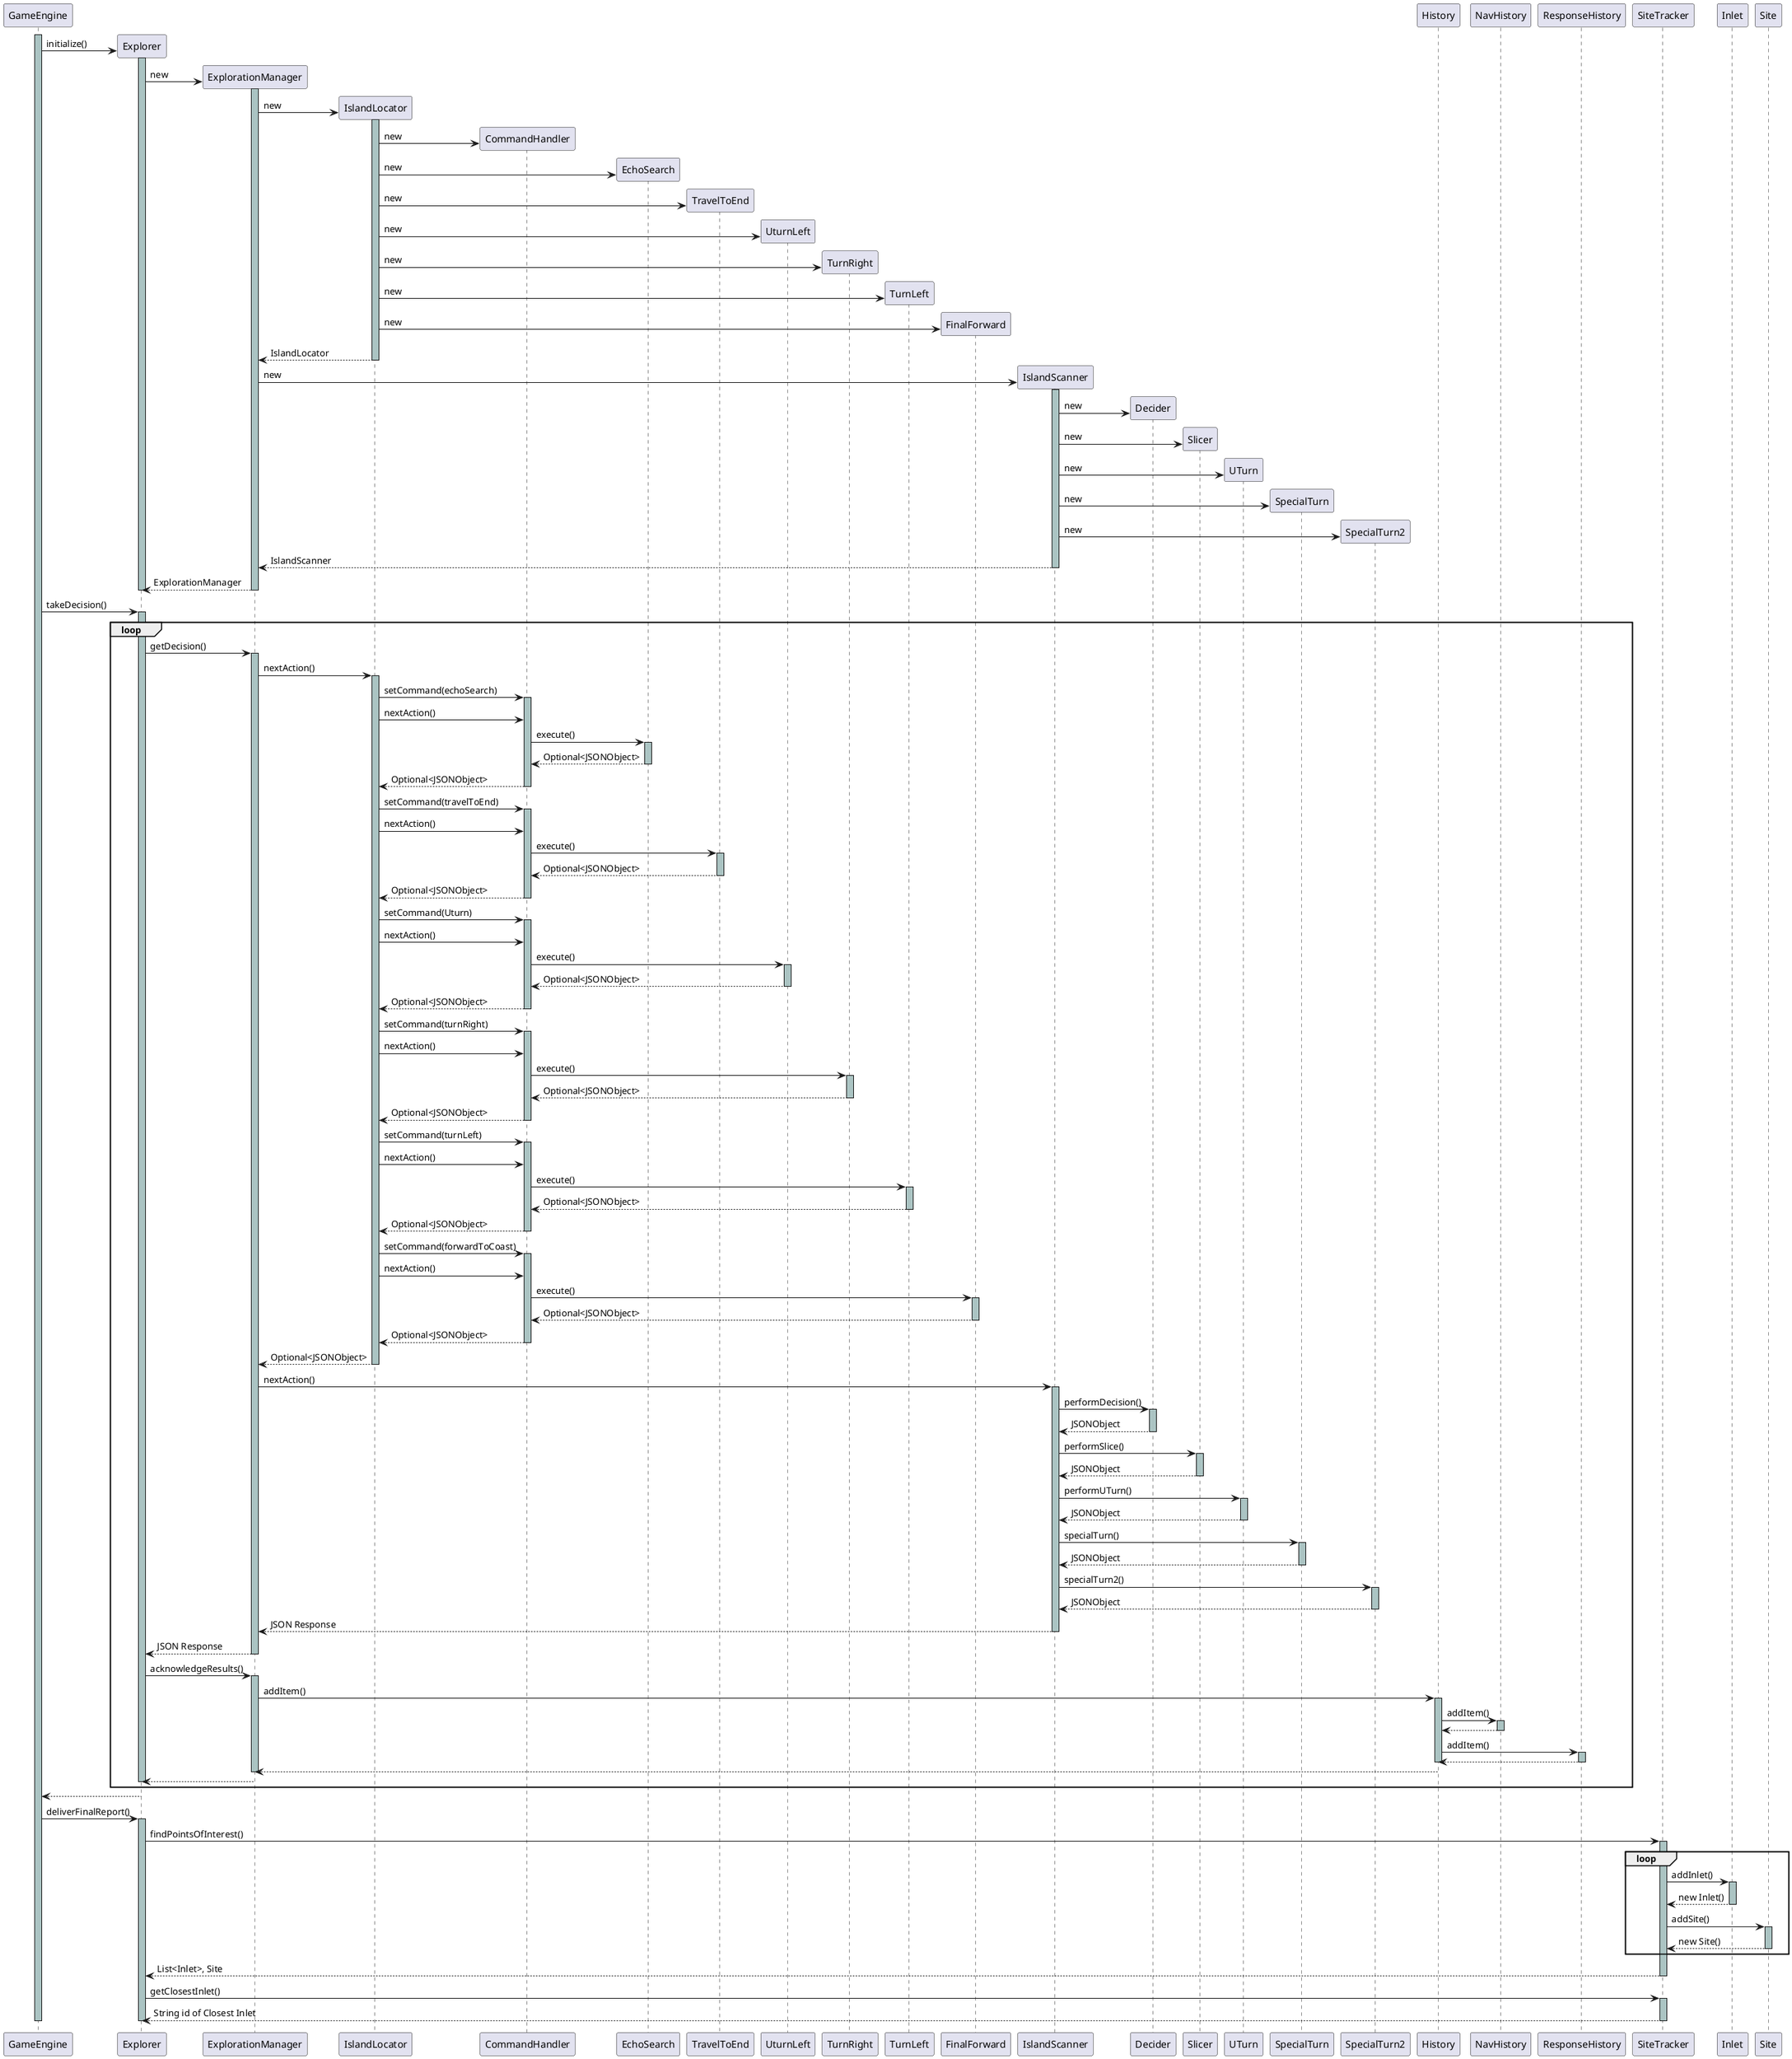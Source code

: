 @startuml SequenceDiagram
activate GameEngine #abc4c3
GameEngine -> Explorer **: initialize()
activate Explorer #abc4c3
Explorer -> ExplorationManager **: new
activate ExplorationManager #abc4c3
ExplorationManager -> IslandLocator **: new
activate IslandLocator #abc4c3
IslandLocator -> CommandHandler **: new
IslandLocator -> EchoSearch **: new
IslandLocator -> TravelToEnd **: new
IslandLocator -> UturnLeft **: new
IslandLocator -> TurnRight **: new
IslandLocator -> TurnLeft **: new
IslandLocator -> FinalForward **: new
ExplorationManager <-- IslandLocator: IslandLocator
deactivate IslandLocator #abc4c3
ExplorationManager -> IslandScanner **: new
activate IslandScanner #abc4c3
IslandScanner -> Decider **: new
IslandScanner -> Slicer **: new
IslandScanner -> UTurn **: new
IslandScanner -> SpecialTurn **: new
IslandScanner -> SpecialTurn2 **: new
ExplorationManager <-- IslandScanner: IslandScanner
deactivate IslandScanner
Explorer <-- ExplorationManager: ExplorationManager
deactivate ExplorationManager
deactivate Explorer

GameEngine -> Explorer: takeDecision()
activate Explorer #abc4c3

loop
Explorer -> ExplorationManager: getDecision()
activate ExplorationManager #abc4c3

ExplorationManager -> IslandLocator: nextAction()
activate IslandLocator #abc4c3

IslandLocator -> CommandHandler: setCommand(echoSearch)
activate CommandHandler #abc4c3
IslandLocator -> CommandHandler: nextAction()
CommandHandler -> EchoSearch: execute()
activate EchoSearch #abc4c3
CommandHandler <-- EchoSearch: Optional<JSONObject>
deactivate EchoSearch
IslandLocator <-- CommandHandler: Optional<JSONObject>
deactivate CommandHandler

IslandLocator -> CommandHandler: setCommand(travelToEnd)
activate CommandHandler #abc4c3
IslandLocator -> CommandHandler: nextAction()
CommandHandler -> TravelToEnd: execute()
activate TravelToEnd #abc4c3
CommandHandler <-- TravelToEnd: Optional<JSONObject>
deactivate TravelToEnd
IslandLocator <-- CommandHandler: Optional<JSONObject>
deactivate CommandHandler

IslandLocator -> CommandHandler: setCommand(Uturn)
activate CommandHandler #abc4c3
IslandLocator -> CommandHandler: nextAction()
CommandHandler -> UturnLeft: execute()
activate UturnLeft #abc4c3
CommandHandler <-- UturnLeft: Optional<JSONObject>
deactivate UturnLeft
IslandLocator <-- CommandHandler: Optional<JSONObject>
deactivate CommandHandler

IslandLocator -> CommandHandler: setCommand(turnRight)
activate CommandHandler #abc4c3
IslandLocator -> CommandHandler: nextAction()
CommandHandler -> TurnRight: execute()
activate TurnRight #abc4c3
CommandHandler <-- TurnRight: Optional<JSONObject>
deactivate TurnRight
IslandLocator <-- CommandHandler: Optional<JSONObject>
deactivate CommandHandler

IslandLocator -> CommandHandler: setCommand(turnLeft)
activate CommandHandler #abc4c3
IslandLocator -> CommandHandler: nextAction()
CommandHandler -> TurnLeft: execute()
activate TurnLeft #abc4c3
CommandHandler <-- TurnLeft: Optional<JSONObject>
deactivate TurnLeft
IslandLocator <-- CommandHandler: Optional<JSONObject>
deactivate CommandHandler

IslandLocator -> CommandHandler: setCommand(forwardToCoast)
activate CommandHandler #abc4c3
IslandLocator -> CommandHandler: nextAction()
CommandHandler -> FinalForward: execute()
activate FinalForward #abc4c3
CommandHandler <-- FinalForward: Optional<JSONObject>
deactivate FinalForward
IslandLocator <-- CommandHandler: Optional<JSONObject>
deactivate CommandHandler

ExplorationManager <-- IslandLocator: Optional<JSONObject>
deactivate IslandLocator


ExplorationManager -> IslandScanner: nextAction()
activate IslandScanner #abc4c3
IslandScanner -> Decider: performDecision()
activate Decider #abc4c3
IslandScanner <-- Decider: JSONObject
deactivate Decider
IslandScanner -> Slicer: performSlice()
activate Slicer #abc4c3
IslandScanner <-- Slicer: JSONObject
deactivate Slicer
IslandScanner -> UTurn: performUTurn()
activate UTurn #abc4c3
IslandScanner <-- UTurn: JSONObject
deactivate UTurn
IslandScanner -> SpecialTurn: specialTurn()
activate SpecialTurn #abc4c3
IslandScanner <-- SpecialTurn: JSONObject
deactivate SpecialTurn
IslandScanner -> SpecialTurn2: specialTurn2()
activate SpecialTurn2 #abc4c3
IslandScanner <-- SpecialTurn2: JSONObject
deactivate SpecialTurn2
ExplorationManager <-- IslandScanner: JSON Response
deactivate IslandScanner
Explorer <-- ExplorationManager: JSON Response
deactivate ExplorationManager
Explorer -> ExplorationManager: acknowledgeResults()
activate ExplorationManager #abc4c3
ExplorationManager -> History: addItem()
activate History #abc4c3
History -> NavHistory: addItem()
activate NavHistory #abc4c3
History <-- NavHistory
deactivate NavHistory
History -> ResponseHistory: addItem()
activate ResponseHistory #abc4c3
History <-- ResponseHistory
deactivate ResponseHistory
deactivate History
ExplorationManager <-- History
deactivate ExplorationManager
Explorer <-- ExplorationManager
deactivate Explorer
end
GameEngine <-- Explorer

GameEngine -> Explorer: deliverFinalReport()
activate Explorer #abc4c3
Explorer -> SiteTracker: findPointsOfInterest()
activate SiteTracker #abc4c3
loop
SiteTracker -> Inlet: addInlet()
activate Inlet #abc4c3
SiteTracker <-- Inlet: new Inlet()
deactivate Inlet
SiteTracker -> Site: addSite()
activate Site #abc4c3
SiteTracker <-- Site: new Site()
deactivate Site
end
Explorer <-- SiteTracker: List<Inlet>, Site
deactivate SiteTracker

Explorer -> SiteTracker: getClosestInlet()
activate SiteTracker #abc4c3
Explorer <-- SiteTracker: String id of Closest Inlet
deactivate SiteTracker
deactivate Explorer
deactivate GameEngine
@enduml
